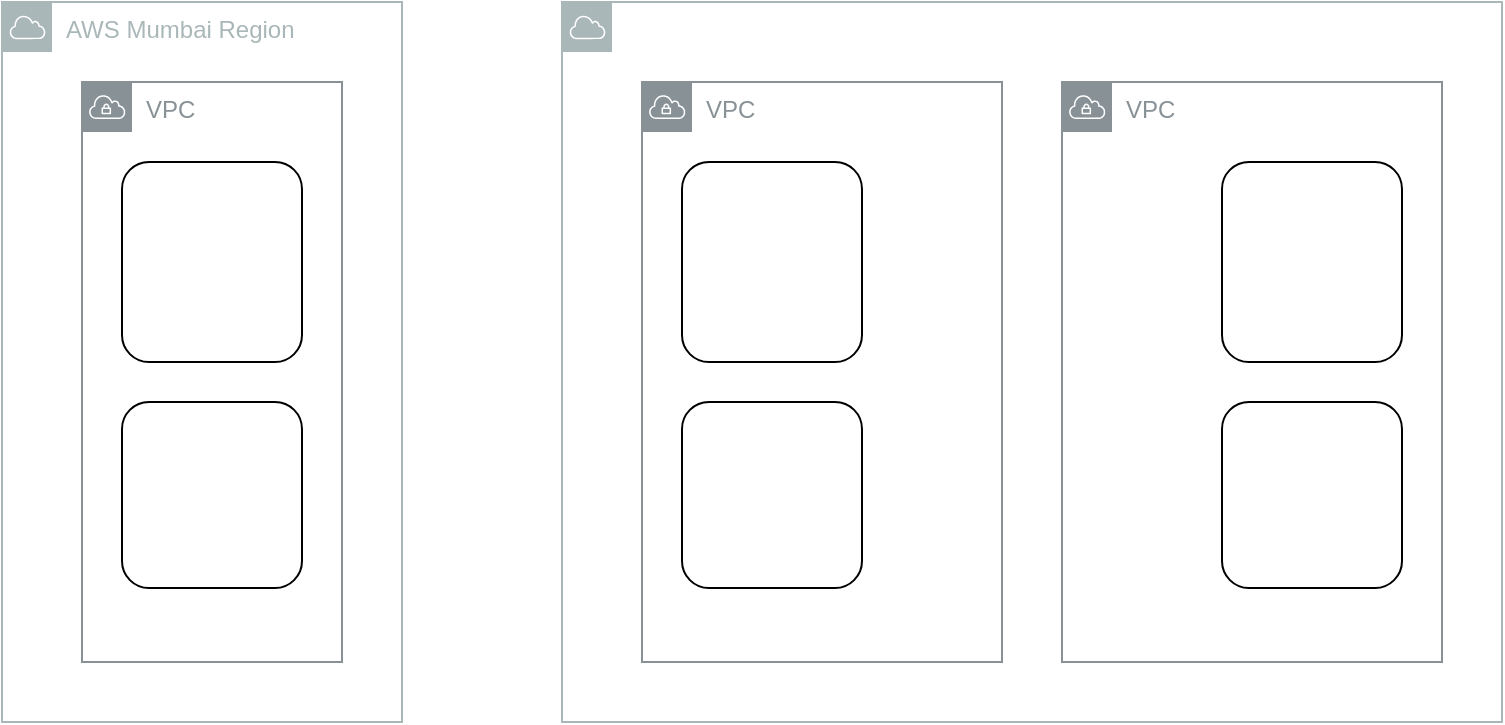 <mxfile version="24.6.4" type="github">
  <diagram name="Page-1" id="WF9jFvfc2GYxqx0lAd5F">
    <mxGraphModel dx="1114" dy="566" grid="1" gridSize="10" guides="1" tooltips="1" connect="1" arrows="1" fold="1" page="1" pageScale="1" pageWidth="850" pageHeight="1100" math="0" shadow="0">
      <root>
        <mxCell id="0" />
        <mxCell id="1" parent="0" />
        <mxCell id="2moBEhId4R_HTWP96OOa-2" value="" style="rounded=0;whiteSpace=wrap;html=1;" vertex="1" parent="1">
          <mxGeometry x="70" y="110" width="200" height="360" as="geometry" />
        </mxCell>
        <mxCell id="2moBEhId4R_HTWP96OOa-5" value="AWS Mumbai Region" style="sketch=0;outlineConnect=0;gradientColor=none;html=1;whiteSpace=wrap;fontSize=12;fontStyle=0;shape=mxgraph.aws4.group;grIcon=mxgraph.aws4.group_aws_cloud;strokeColor=#AAB7B8;fillColor=none;verticalAlign=top;align=left;spacingLeft=30;fontColor=#AAB7B8;dashed=0;" vertex="1" parent="1">
          <mxGeometry x="70" y="110" width="200" height="360" as="geometry" />
        </mxCell>
        <mxCell id="2moBEhId4R_HTWP96OOa-7" value="VPC" style="sketch=0;outlineConnect=0;gradientColor=none;html=1;whiteSpace=wrap;fontSize=12;fontStyle=0;shape=mxgraph.aws4.group;grIcon=mxgraph.aws4.group_vpc;strokeColor=#879196;fillColor=none;verticalAlign=top;align=left;spacingLeft=30;fontColor=#879196;dashed=0;" vertex="1" parent="1">
          <mxGeometry x="110" y="150" width="130" height="290" as="geometry" />
        </mxCell>
        <mxCell id="2moBEhId4R_HTWP96OOa-9" value="" style="rounded=1;whiteSpace=wrap;html=1;" vertex="1" parent="1">
          <mxGeometry x="130" y="190" width="90" height="100" as="geometry" />
        </mxCell>
        <mxCell id="2moBEhId4R_HTWP96OOa-10" value="" style="rounded=1;whiteSpace=wrap;html=1;" vertex="1" parent="1">
          <mxGeometry x="130" y="310" width="90" height="93" as="geometry" />
        </mxCell>
        <mxCell id="2moBEhId4R_HTWP96OOa-17" value="" style="sketch=0;outlineConnect=0;gradientColor=none;html=1;whiteSpace=wrap;fontSize=12;fontStyle=0;shape=mxgraph.aws4.group;grIcon=mxgraph.aws4.group_aws_cloud;strokeColor=#AAB7B8;fillColor=none;verticalAlign=top;align=left;spacingLeft=30;fontColor=#AAB7B8;dashed=0;" vertex="1" parent="1">
          <mxGeometry x="350" y="110" width="470" height="360" as="geometry" />
        </mxCell>
        <mxCell id="2moBEhId4R_HTWP96OOa-18" value="VPC" style="sketch=0;outlineConnect=0;gradientColor=none;html=1;whiteSpace=wrap;fontSize=12;fontStyle=0;shape=mxgraph.aws4.group;grIcon=mxgraph.aws4.group_vpc;strokeColor=#879196;fillColor=none;verticalAlign=top;align=left;spacingLeft=30;fontColor=#879196;dashed=0;" vertex="1" parent="1">
          <mxGeometry x="390" y="150" width="180" height="290" as="geometry" />
        </mxCell>
        <mxCell id="2moBEhId4R_HTWP96OOa-19" value="" style="rounded=1;whiteSpace=wrap;html=1;" vertex="1" parent="1">
          <mxGeometry x="410" y="190" width="90" height="100" as="geometry" />
        </mxCell>
        <mxCell id="2moBEhId4R_HTWP96OOa-20" value="" style="rounded=1;whiteSpace=wrap;html=1;" vertex="1" parent="1">
          <mxGeometry x="410" y="310" width="90" height="93" as="geometry" />
        </mxCell>
        <mxCell id="2moBEhId4R_HTWP96OOa-23" value="VPC" style="sketch=0;outlineConnect=0;gradientColor=none;html=1;whiteSpace=wrap;fontSize=12;fontStyle=0;shape=mxgraph.aws4.group;grIcon=mxgraph.aws4.group_vpc;strokeColor=#879196;fillColor=none;verticalAlign=top;align=left;spacingLeft=30;fontColor=#879196;dashed=0;" vertex="1" parent="1">
          <mxGeometry x="600" y="150" width="190" height="290" as="geometry" />
        </mxCell>
        <mxCell id="2moBEhId4R_HTWP96OOa-24" value="" style="rounded=1;whiteSpace=wrap;html=1;" vertex="1" parent="1">
          <mxGeometry x="680" y="190" width="90" height="100" as="geometry" />
        </mxCell>
        <mxCell id="2moBEhId4R_HTWP96OOa-25" value="" style="rounded=1;whiteSpace=wrap;html=1;" vertex="1" parent="1">
          <mxGeometry x="680" y="310" width="90" height="93" as="geometry" />
        </mxCell>
      </root>
    </mxGraphModel>
  </diagram>
</mxfile>
